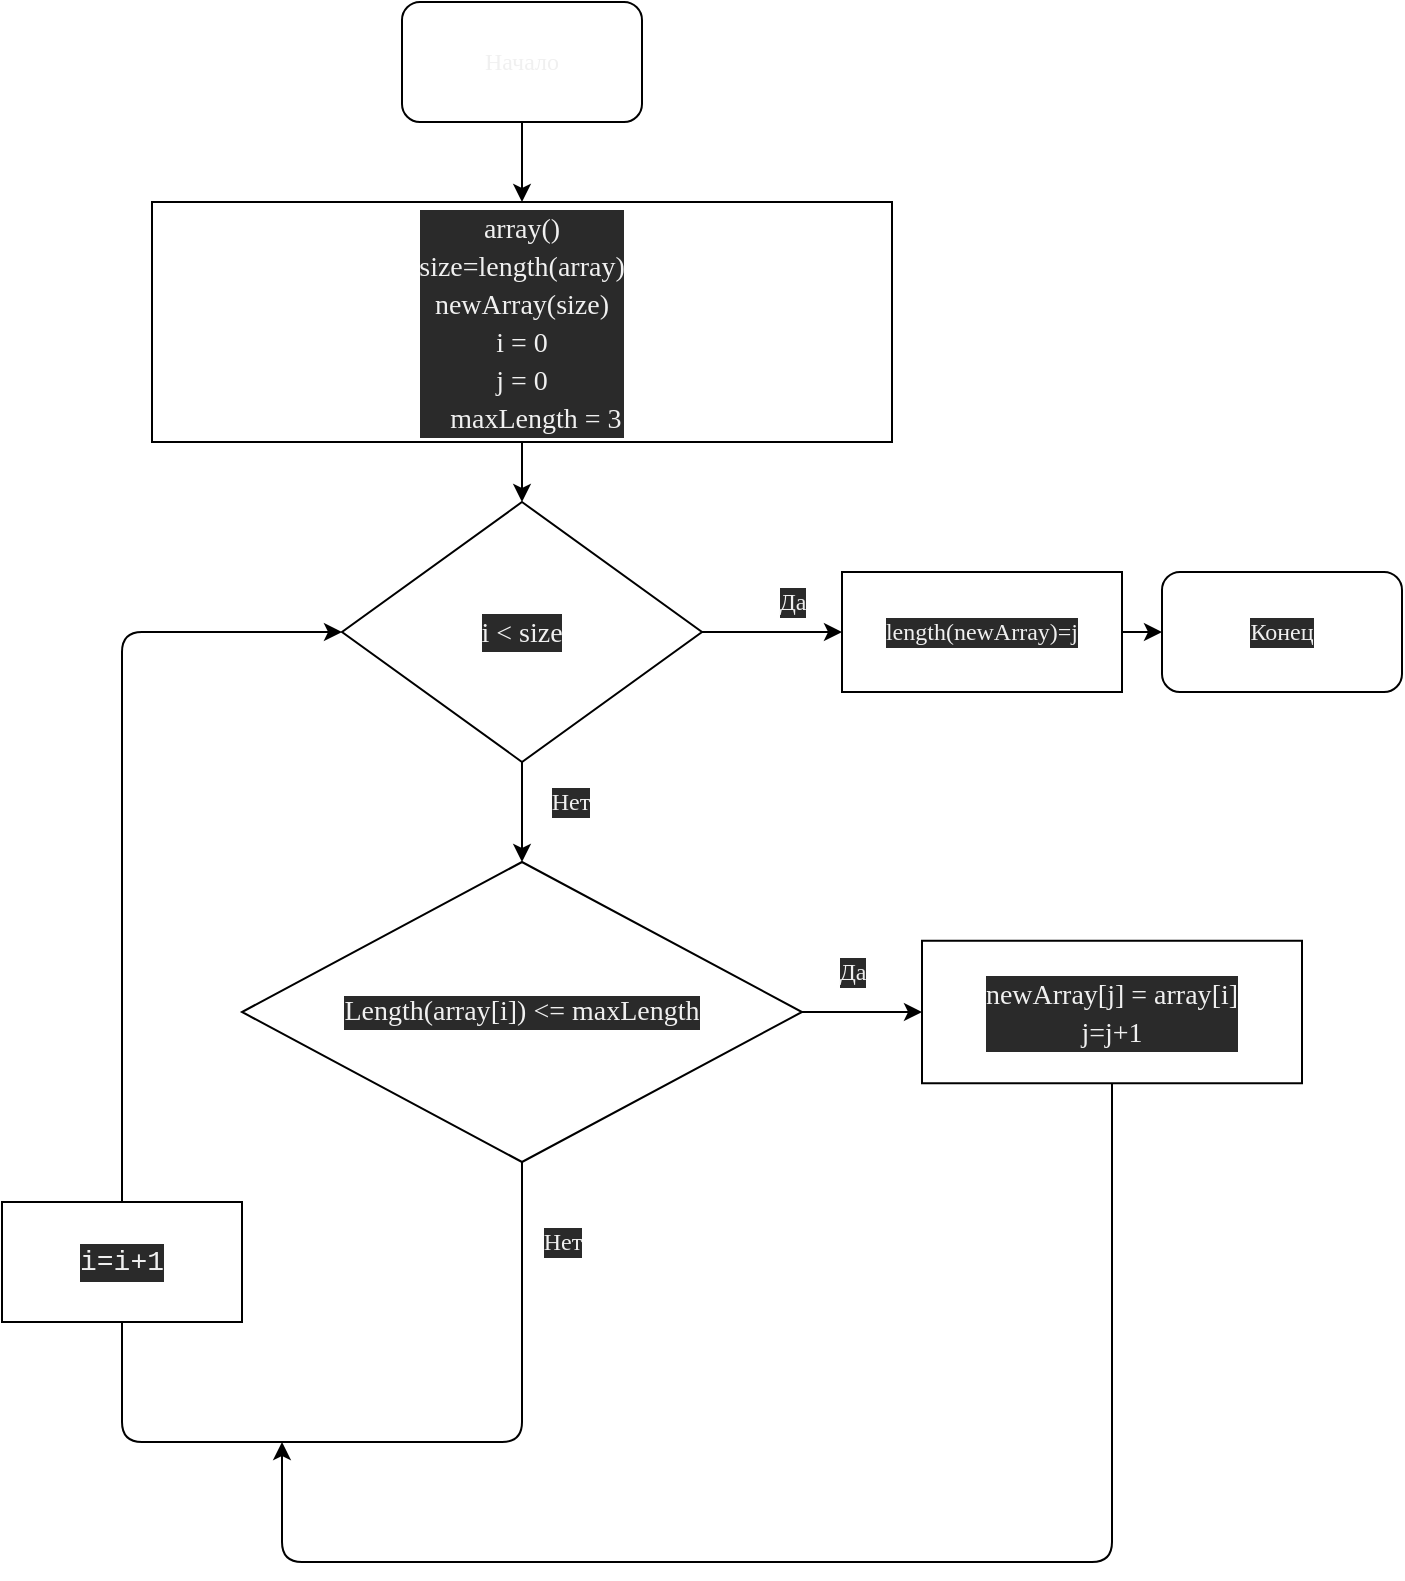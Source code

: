 <mxfile>
    <diagram id="YYIMPNH6bMBodtlQfDOM" name="Страница 1">
        <mxGraphModel dx="1179" dy="535" grid="1" gridSize="10" guides="1" tooltips="1" connect="1" arrows="1" fold="1" page="1" pageScale="1" pageWidth="827" pageHeight="1169" math="0" shadow="0">
            <root>
                <mxCell id="0"/>
                <mxCell id="1" parent="0"/>
                <mxCell id="2" style="edgeStyle=none;html=1;exitX=0.5;exitY=1;exitDx=0;exitDy=0;entryX=0.5;entryY=0;entryDx=0;entryDy=0;fontFamily=Verdana;fontColor=#F0F0F0;labelBackgroundColor=#2A2A2A;" edge="1" parent="1" source="3" target="5">
                    <mxGeometry relative="1" as="geometry"/>
                </mxCell>
                <mxCell id="3" value="Начало" style="rounded=1;whiteSpace=wrap;html=1;fontFamily=Verdana;fontColor=#F0F0F0;" vertex="1" parent="1">
                    <mxGeometry x="330" width="120" height="60" as="geometry"/>
                </mxCell>
                <mxCell id="4" style="edgeStyle=none;html=1;exitX=0.5;exitY=1;exitDx=0;exitDy=0;entryX=0.5;entryY=0;entryDx=0;entryDy=0;fontFamily=Verdana;fontColor=#F0F0F0;labelBackgroundColor=#2A2A2A;" edge="1" parent="1" source="5" target="8">
                    <mxGeometry relative="1" as="geometry"/>
                </mxCell>
                <mxCell id="5" value="&lt;div style=&quot;font-size: 14px ; line-height: 19px&quot;&gt;&lt;div style=&quot;line-height: 19px&quot;&gt;&lt;div style=&quot;line-height: 19px&quot;&gt;&lt;div style=&quot;line-height: 19px;&quot;&gt;&lt;font&gt;array()&lt;br&gt;&lt;/font&gt;&lt;/div&gt;&lt;div style=&quot;line-height: 19px;&quot;&gt;&lt;font&gt;size=length(array)&lt;/font&gt;&lt;/div&gt;&lt;div style=&quot;line-height: 19px;&quot;&gt;&lt;font&gt;&lt;span style=&quot;&quot;&gt;newArray&lt;/span&gt;&lt;font&gt;(&lt;/font&gt;&lt;font&gt;size&lt;/font&gt;&lt;font&gt;)&lt;/font&gt;&lt;/font&gt;&lt;/div&gt;&lt;div style=&quot;line-height: 19px;&quot;&gt;&lt;div style=&quot;line-height: 19px&quot;&gt;&lt;div style=&quot;&quot;&gt;&lt;font&gt;&lt;span style=&quot;&quot;&gt;i&lt;/span&gt; = &lt;span style=&quot;&quot;&gt;0&lt;/span&gt;&lt;/font&gt;&lt;/div&gt;&lt;div style=&quot;&quot;&gt;&lt;font&gt;&lt;span style=&quot;&quot;&gt;j&lt;/span&gt; = &lt;span style=&quot;&quot;&gt;0&lt;/span&gt;&lt;/font&gt;&lt;/div&gt;&lt;div&gt;&lt;font&gt;&amp;nbsp; &amp;nbsp; maxLength = 3&lt;/font&gt;&lt;/div&gt;&lt;/div&gt;&lt;/div&gt;&lt;/div&gt;&lt;/div&gt;&lt;/div&gt;" style="rounded=0;whiteSpace=wrap;html=1;fontFamily=Verdana;fontColor=#F0F0F0;labelBackgroundColor=#2A2A2A;" vertex="1" parent="1">
                    <mxGeometry x="205" y="100" width="370" height="120" as="geometry"/>
                </mxCell>
                <mxCell id="6" style="edgeStyle=none;html=1;exitX=1;exitY=0.5;exitDx=0;exitDy=0;entryX=0;entryY=0.5;entryDx=0;entryDy=0;fontFamily=Verdana;fontColor=#F0F0F0;labelBackgroundColor=#2A2A2A;" edge="1" parent="1" source="8">
                    <mxGeometry relative="1" as="geometry">
                        <mxPoint x="550" y="315" as="targetPoint"/>
                    </mxGeometry>
                </mxCell>
                <mxCell id="7" style="edgeStyle=none;html=1;exitX=0.5;exitY=1;exitDx=0;exitDy=0;entryX=0.5;entryY=0;entryDx=0;entryDy=0;fontFamily=Verdana;fontColor=#F0F0F0;labelBackgroundColor=#2A2A2A;" edge="1" parent="1" source="8">
                    <mxGeometry relative="1" as="geometry">
                        <mxPoint x="390" y="430" as="targetPoint"/>
                    </mxGeometry>
                </mxCell>
                <mxCell id="8" value="&lt;div style=&quot;font-size: 14px; line-height: 19px;&quot;&gt;&lt;span style=&quot;&quot;&gt;&lt;span style=&quot;&quot;&gt;i&lt;/span&gt; &amp;lt; &lt;/span&gt;&lt;font&gt;size&lt;/font&gt;&lt;/div&gt;" style="rhombus;whiteSpace=wrap;html=1;labelBackgroundColor=#2A2A2A;fontFamily=Verdana;fontColor=#F0F0F0;" vertex="1" parent="1">
                    <mxGeometry x="300" y="250" width="180" height="130" as="geometry"/>
                </mxCell>
                <mxCell id="9" value="Нет" style="text;html=1;align=center;verticalAlign=middle;resizable=0;points=[];autosize=1;strokeColor=none;fillColor=none;fontFamily=Verdana;fontColor=#F0F0F0;labelBackgroundColor=#2A2A2A;" vertex="1" parent="1">
                    <mxGeometry x="394" y="390" width="40" height="20" as="geometry"/>
                </mxCell>
                <mxCell id="10" value="Да" style="text;html=1;align=center;verticalAlign=middle;resizable=0;points=[];autosize=1;strokeColor=none;fillColor=none;fontFamily=Verdana;fontColor=#F0F0F0;labelBackgroundColor=#2A2A2A;" vertex="1" parent="1">
                    <mxGeometry x="510" y="290" width="30" height="20" as="geometry"/>
                </mxCell>
                <mxCell id="11" style="edgeStyle=none;html=1;exitX=1;exitY=0.5;exitDx=0;exitDy=0;entryX=0;entryY=0.5;entryDx=0;entryDy=0;fontFamily=Verdana;fontColor=#F0F0F0;labelBackgroundColor=#2A2A2A;" edge="1" parent="1" source="13" target="15">
                    <mxGeometry relative="1" as="geometry"/>
                </mxCell>
                <mxCell id="12" style="edgeStyle=none;html=1;entryX=0;entryY=0.5;entryDx=0;entryDy=0;fontFamily=Verdana;fontColor=#F0F0F0;labelBackgroundColor=#2A2A2A;" edge="1" parent="1" source="13" target="8">
                    <mxGeometry relative="1" as="geometry">
                        <mxPoint x="190" y="310" as="targetPoint"/>
                        <Array as="points">
                            <mxPoint x="390" y="720"/>
                            <mxPoint x="190" y="720"/>
                            <mxPoint x="190" y="315"/>
                        </Array>
                    </mxGeometry>
                </mxCell>
                <mxCell id="13" value="&lt;span style=&quot;font-size: 14px;&quot;&gt;Length(&lt;/span&gt;&lt;span style=&quot;font-size: 14px;&quot;&gt;array&lt;/span&gt;&lt;span style=&quot;font-size: 14px;&quot;&gt;[&lt;/span&gt;&lt;span style=&quot;font-size: 14px;&quot;&gt;i&lt;/span&gt;&lt;span style=&quot;font-size: 14px;&quot;&gt;]) &amp;lt;= &lt;/span&gt;&lt;span style=&quot;font-size: 14px;&quot;&gt;maxLength&lt;/span&gt;&lt;span style=&quot;font-size: 14px;&quot;&gt;&lt;br&gt;&lt;/span&gt;" style="rhombus;whiteSpace=wrap;html=1;labelBackgroundColor=#2A2A2A;fontFamily=Verdana;fontColor=#F0F0F0;" vertex="1" parent="1">
                    <mxGeometry x="250" y="430" width="280" height="150" as="geometry"/>
                </mxCell>
                <mxCell id="14" style="edgeStyle=none;html=1;fontFamily=Verdana;fontColor=#F0F0F0;labelBackgroundColor=#2A2A2A;" edge="1" parent="1" source="15">
                    <mxGeometry relative="1" as="geometry">
                        <mxPoint x="270" y="720" as="targetPoint"/>
                        <Array as="points">
                            <mxPoint x="685" y="720"/>
                            <mxPoint x="685" y="780"/>
                            <mxPoint x="270" y="780"/>
                        </Array>
                    </mxGeometry>
                </mxCell>
                <mxCell id="15" value="&lt;div style=&quot;font-size: 14px ; line-height: 19px&quot;&gt;&lt;div&gt;&lt;span&gt;newArray&lt;/span&gt;[&lt;span&gt;j&lt;/span&gt;] = &lt;span&gt;array&lt;/span&gt;[&lt;span&gt;i&lt;/span&gt;]&lt;/div&gt;&lt;div&gt;&lt;span&gt;j=j+1&lt;/span&gt;&lt;/div&gt;&lt;/div&gt;" style="rounded=0;whiteSpace=wrap;html=1;labelBackgroundColor=#2A2A2A;fontFamily=Verdana;fontColor=#F0F0F0;" vertex="1" parent="1">
                    <mxGeometry x="590" y="469.38" width="190" height="71.25" as="geometry"/>
                </mxCell>
                <mxCell id="16" value="Да" style="text;html=1;align=center;verticalAlign=middle;resizable=0;points=[];autosize=1;strokeColor=none;fillColor=none;fontFamily=Verdana;fontColor=#F0F0F0;labelBackgroundColor=#2A2A2A;" vertex="1" parent="1">
                    <mxGeometry x="540" y="475" width="30" height="20" as="geometry"/>
                </mxCell>
                <mxCell id="17" value="&lt;div style=&quot;font-size: 14px; line-height: 19px;&quot;&gt;&lt;span style=&quot;&quot;&gt;i=i+1&lt;/span&gt;&lt;/div&gt;" style="rounded=0;whiteSpace=wrap;html=1;labelBackgroundColor=#2A2A2A;fontFamily=Courier New;fontColor=#F0F0F0;" vertex="1" parent="1">
                    <mxGeometry x="130" y="600" width="120" height="60" as="geometry"/>
                </mxCell>
                <mxCell id="18" value="Конец" style="rounded=1;whiteSpace=wrap;html=1;labelBackgroundColor=#2A2A2A;fontFamily=Verdana;fontColor=#F0F0F0;" vertex="1" parent="1">
                    <mxGeometry x="710" y="285" width="120" height="60" as="geometry"/>
                </mxCell>
                <mxCell id="19" value="Нет" style="text;html=1;align=center;verticalAlign=middle;resizable=0;points=[];autosize=1;strokeColor=none;fillColor=none;fontFamily=Verdana;fontColor=#F0F0F0;labelBackgroundColor=#2A2A2A;" vertex="1" parent="1">
                    <mxGeometry x="390" y="610" width="40" height="20" as="geometry"/>
                </mxCell>
                <mxCell id="20" style="edgeStyle=none;html=1;entryX=0;entryY=0.5;entryDx=0;entryDy=0;fontFamily=Verdana;fontColor=#F0F0F0;labelBackgroundColor=#2A2A2A;" edge="1" parent="1" source="21" target="18">
                    <mxGeometry relative="1" as="geometry"/>
                </mxCell>
                <mxCell id="21" value="length(newArray)=j" style="rounded=0;whiteSpace=wrap;html=1;labelBackgroundColor=#2A2A2A;fontFamily=Verdana;fontColor=#F0F0F0;" vertex="1" parent="1">
                    <mxGeometry x="550" y="285" width="140" height="60" as="geometry"/>
                </mxCell>
            </root>
        </mxGraphModel>
    </diagram>
</mxfile>